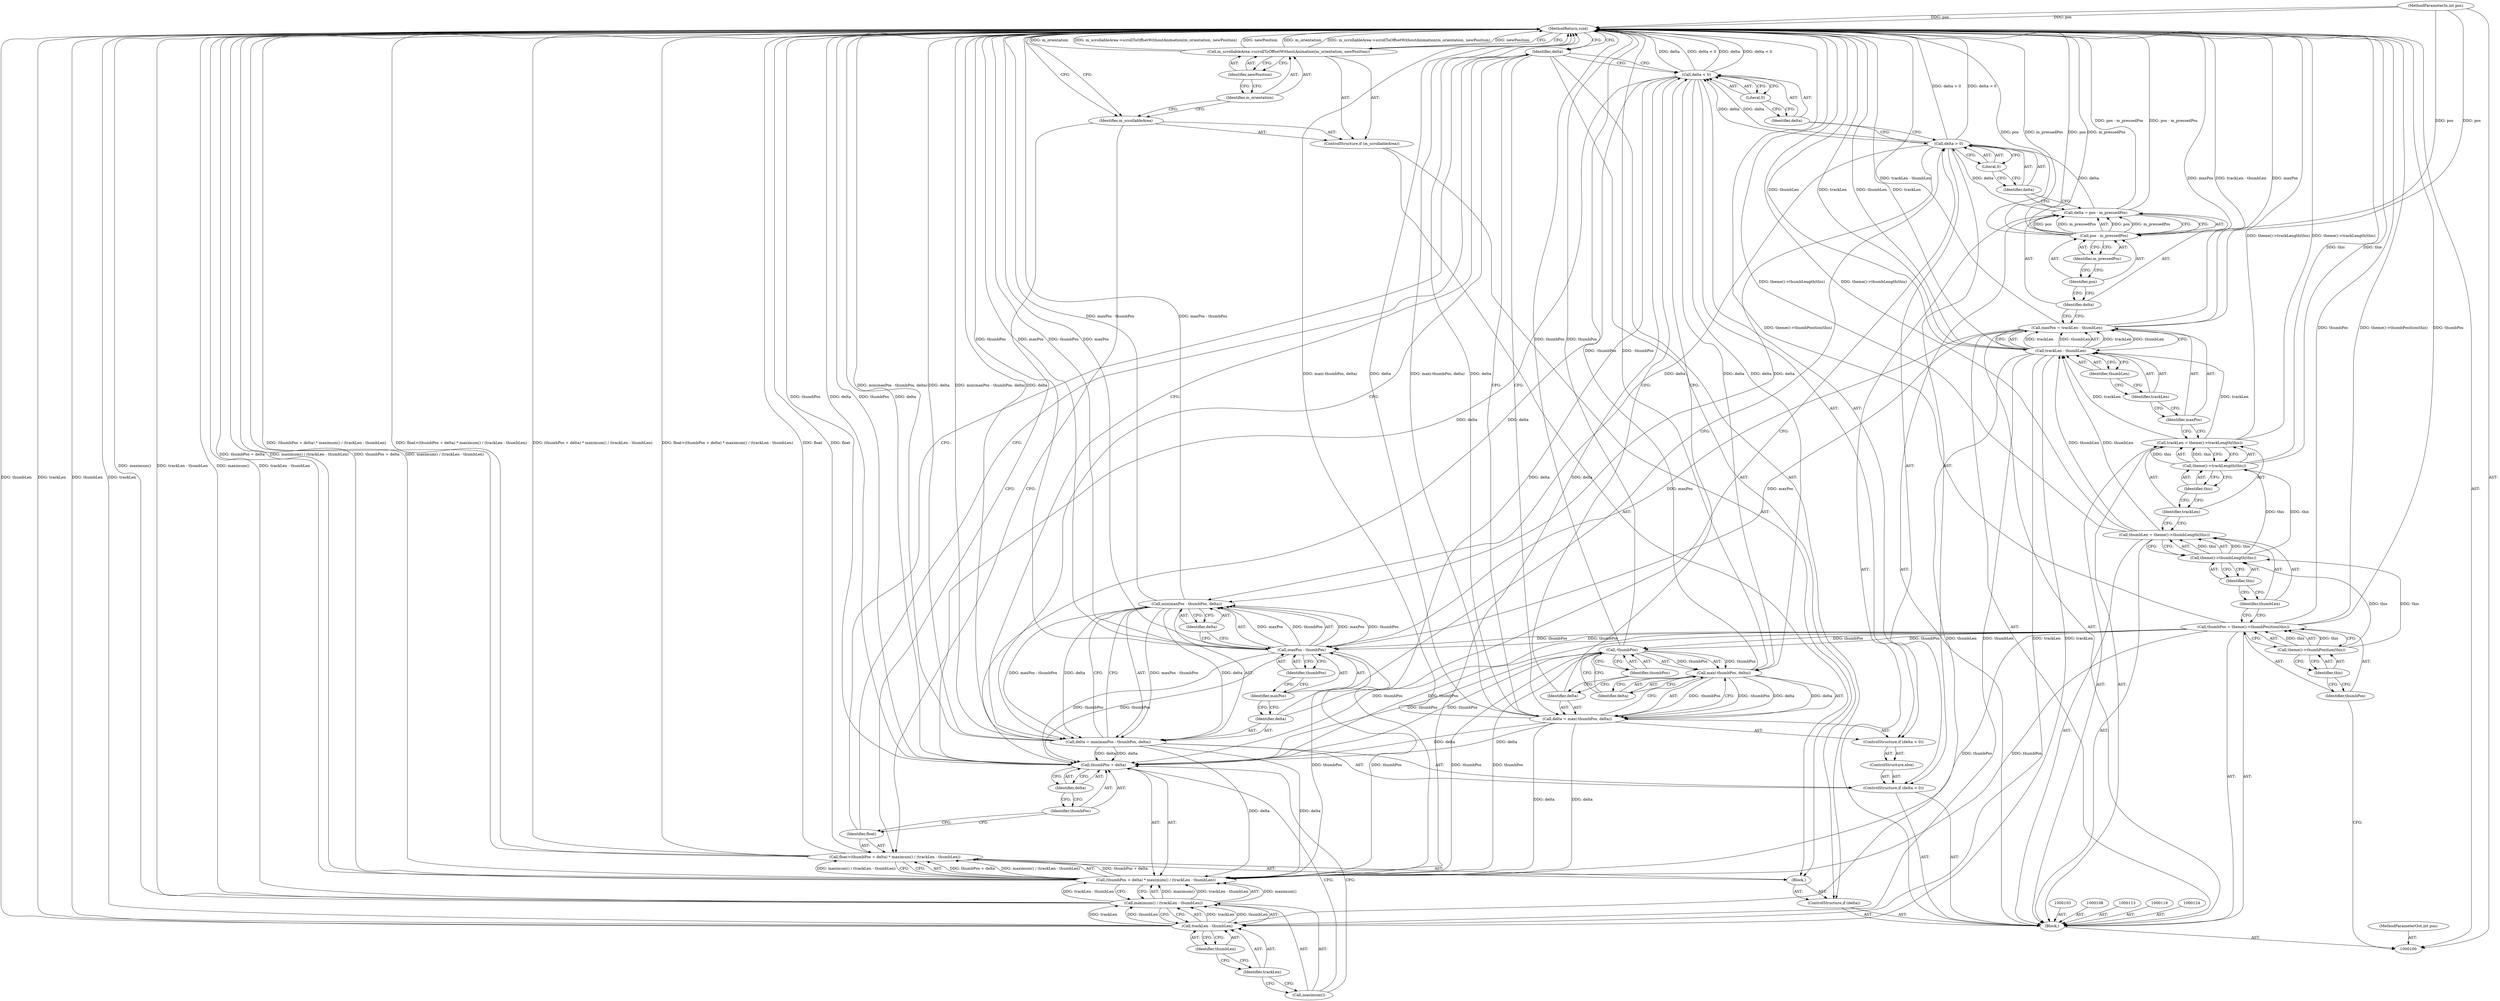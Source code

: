 digraph "0_Chrome_294474c162b13937a6474955c6594b3657379c1e_1" {
"1000171" [label="(MethodReturn,void)"];
"1000101" [label="(MethodParameterIn,int pos)"];
"1000245" [label="(MethodParameterOut,int pos)"];
"1000143" [label="(Call,delta < 0)"];
"1000144" [label="(Identifier,delta)"];
"1000145" [label="(Literal,0)"];
"1000141" [label="(ControlStructure,else)"];
"1000142" [label="(ControlStructure,if (delta < 0))"];
"1000148" [label="(Call,max(-thumbPos, delta))"];
"1000149" [label="(Call,-thumbPos)"];
"1000150" [label="(Identifier,thumbPos)"];
"1000151" [label="(Identifier,delta)"];
"1000146" [label="(Call,delta = max(-thumbPos, delta))"];
"1000147" [label="(Identifier,delta)"];
"1000154" [label="(Block,)"];
"1000152" [label="(ControlStructure,if (delta))"];
"1000153" [label="(Identifier,delta)"];
"1000155" [label="(Call,float>(thumbPos + delta) * maximum() / (trackLen - thumbLen))"];
"1000156" [label="(Identifier,float)"];
"1000157" [label="(Call,(thumbPos + delta) * maximum() / (trackLen - thumbLen))"];
"1000158" [label="(Call,thumbPos + delta)"];
"1000159" [label="(Identifier,thumbPos)"];
"1000160" [label="(Identifier,delta)"];
"1000161" [label="(Call,maximum() / (trackLen - thumbLen))"];
"1000162" [label="(Call,maximum())"];
"1000163" [label="(Call,trackLen - thumbLen)"];
"1000164" [label="(Identifier,trackLen)"];
"1000165" [label="(Identifier,thumbLen)"];
"1000167" [label="(Identifier,m_scrollableArea)"];
"1000166" [label="(ControlStructure,if (m_scrollableArea))"];
"1000168" [label="(Call,m_scrollableArea->scrollToOffsetWithoutAnimation(m_orientation, newPosition))"];
"1000169" [label="(Identifier,m_orientation)"];
"1000170" [label="(Identifier,newPosition)"];
"1000102" [label="(Block,)"];
"1000106" [label="(Call,theme()->thumbPosition(this))"];
"1000107" [label="(Identifier,this)"];
"1000104" [label="(Call,thumbPos = theme()->thumbPosition(this))"];
"1000105" [label="(Identifier,thumbPos)"];
"1000111" [label="(Call,theme()->thumbLength(this))"];
"1000112" [label="(Identifier,this)"];
"1000109" [label="(Call,thumbLen = theme()->thumbLength(this))"];
"1000110" [label="(Identifier,thumbLen)"];
"1000116" [label="(Call,theme()->trackLength(this))"];
"1000117" [label="(Identifier,this)"];
"1000114" [label="(Call,trackLen = theme()->trackLength(this))"];
"1000115" [label="(Identifier,trackLen)"];
"1000121" [label="(Call,trackLen - thumbLen)"];
"1000122" [label="(Identifier,trackLen)"];
"1000123" [label="(Identifier,thumbLen)"];
"1000119" [label="(Call,maxPos = trackLen - thumbLen)"];
"1000120" [label="(Identifier,maxPos)"];
"1000127" [label="(Call,pos - m_pressedPos)"];
"1000128" [label="(Identifier,pos)"];
"1000129" [label="(Identifier,m_pressedPos)"];
"1000125" [label="(Call,delta = pos - m_pressedPos)"];
"1000126" [label="(Identifier,delta)"];
"1000133" [label="(Literal,0)"];
"1000130" [label="(ControlStructure,if (delta > 0))"];
"1000131" [label="(Call,delta > 0)"];
"1000132" [label="(Identifier,delta)"];
"1000136" [label="(Call,min(maxPos - thumbPos, delta))"];
"1000137" [label="(Call,maxPos - thumbPos)"];
"1000138" [label="(Identifier,maxPos)"];
"1000139" [label="(Identifier,thumbPos)"];
"1000140" [label="(Identifier,delta)"];
"1000134" [label="(Call,delta = min(maxPos - thumbPos, delta))"];
"1000135" [label="(Identifier,delta)"];
"1000171" -> "1000100"  [label="AST: "];
"1000171" -> "1000168"  [label="CFG: "];
"1000171" -> "1000167"  [label="CFG: "];
"1000171" -> "1000153"  [label="CFG: "];
"1000168" -> "1000171"  [label="DDG: m_orientation"];
"1000168" -> "1000171"  [label="DDG: m_scrollableArea->scrollToOffsetWithoutAnimation(m_orientation, newPosition)"];
"1000168" -> "1000171"  [label="DDG: newPosition"];
"1000155" -> "1000171"  [label="DDG: (thumbPos + delta) * maximum() / (trackLen - thumbLen)"];
"1000155" -> "1000171"  [label="DDG: float>(thumbPos + delta) * maximum() / (trackLen - thumbLen)"];
"1000155" -> "1000171"  [label="DDG: float"];
"1000104" -> "1000171"  [label="DDG: thumbPos"];
"1000104" -> "1000171"  [label="DDG: theme()->thumbPosition(this)"];
"1000119" -> "1000171"  [label="DDG: trackLen - thumbLen"];
"1000119" -> "1000171"  [label="DDG: maxPos"];
"1000125" -> "1000171"  [label="DDG: pos - m_pressedPos"];
"1000158" -> "1000171"  [label="DDG: thumbPos"];
"1000158" -> "1000171"  [label="DDG: delta"];
"1000116" -> "1000171"  [label="DDG: this"];
"1000163" -> "1000171"  [label="DDG: trackLen"];
"1000163" -> "1000171"  [label="DDG: thumbLen"];
"1000121" -> "1000171"  [label="DDG: thumbLen"];
"1000121" -> "1000171"  [label="DDG: trackLen"];
"1000137" -> "1000171"  [label="DDG: thumbPos"];
"1000137" -> "1000171"  [label="DDG: maxPos"];
"1000127" -> "1000171"  [label="DDG: m_pressedPos"];
"1000127" -> "1000171"  [label="DDG: pos"];
"1000157" -> "1000171"  [label="DDG: thumbPos + delta"];
"1000157" -> "1000171"  [label="DDG: maximum() / (trackLen - thumbLen)"];
"1000143" -> "1000171"  [label="DDG: delta"];
"1000143" -> "1000171"  [label="DDG: delta < 0"];
"1000148" -> "1000171"  [label="DDG: -thumbPos"];
"1000146" -> "1000171"  [label="DDG: max(-thumbPos, delta)"];
"1000146" -> "1000171"  [label="DDG: delta"];
"1000134" -> "1000171"  [label="DDG: delta"];
"1000134" -> "1000171"  [label="DDG: min(maxPos - thumbPos, delta)"];
"1000101" -> "1000171"  [label="DDG: pos"];
"1000149" -> "1000171"  [label="DDG: thumbPos"];
"1000161" -> "1000171"  [label="DDG: trackLen - thumbLen"];
"1000161" -> "1000171"  [label="DDG: maximum()"];
"1000114" -> "1000171"  [label="DDG: theme()->trackLength(this)"];
"1000109" -> "1000171"  [label="DDG: theme()->thumbLength(this)"];
"1000136" -> "1000171"  [label="DDG: maxPos - thumbPos"];
"1000131" -> "1000171"  [label="DDG: delta > 0"];
"1000101" -> "1000100"  [label="AST: "];
"1000101" -> "1000171"  [label="DDG: pos"];
"1000101" -> "1000127"  [label="DDG: pos"];
"1000245" -> "1000100"  [label="AST: "];
"1000143" -> "1000142"  [label="AST: "];
"1000143" -> "1000145"  [label="CFG: "];
"1000144" -> "1000143"  [label="AST: "];
"1000145" -> "1000143"  [label="AST: "];
"1000147" -> "1000143"  [label="CFG: "];
"1000153" -> "1000143"  [label="CFG: "];
"1000143" -> "1000171"  [label="DDG: delta"];
"1000143" -> "1000171"  [label="DDG: delta < 0"];
"1000131" -> "1000143"  [label="DDG: delta"];
"1000143" -> "1000148"  [label="DDG: delta"];
"1000143" -> "1000157"  [label="DDG: delta"];
"1000143" -> "1000158"  [label="DDG: delta"];
"1000144" -> "1000143"  [label="AST: "];
"1000144" -> "1000131"  [label="CFG: "];
"1000145" -> "1000144"  [label="CFG: "];
"1000145" -> "1000143"  [label="AST: "];
"1000145" -> "1000144"  [label="CFG: "];
"1000143" -> "1000145"  [label="CFG: "];
"1000141" -> "1000130"  [label="AST: "];
"1000142" -> "1000141"  [label="AST: "];
"1000142" -> "1000141"  [label="AST: "];
"1000143" -> "1000142"  [label="AST: "];
"1000146" -> "1000142"  [label="AST: "];
"1000148" -> "1000146"  [label="AST: "];
"1000148" -> "1000151"  [label="CFG: "];
"1000149" -> "1000148"  [label="AST: "];
"1000151" -> "1000148"  [label="AST: "];
"1000146" -> "1000148"  [label="CFG: "];
"1000148" -> "1000171"  [label="DDG: -thumbPos"];
"1000148" -> "1000146"  [label="DDG: -thumbPos"];
"1000148" -> "1000146"  [label="DDG: delta"];
"1000149" -> "1000148"  [label="DDG: thumbPos"];
"1000143" -> "1000148"  [label="DDG: delta"];
"1000149" -> "1000148"  [label="AST: "];
"1000149" -> "1000150"  [label="CFG: "];
"1000150" -> "1000149"  [label="AST: "];
"1000151" -> "1000149"  [label="CFG: "];
"1000149" -> "1000171"  [label="DDG: thumbPos"];
"1000149" -> "1000148"  [label="DDG: thumbPos"];
"1000104" -> "1000149"  [label="DDG: thumbPos"];
"1000149" -> "1000157"  [label="DDG: thumbPos"];
"1000149" -> "1000158"  [label="DDG: thumbPos"];
"1000150" -> "1000149"  [label="AST: "];
"1000150" -> "1000147"  [label="CFG: "];
"1000149" -> "1000150"  [label="CFG: "];
"1000151" -> "1000148"  [label="AST: "];
"1000151" -> "1000149"  [label="CFG: "];
"1000148" -> "1000151"  [label="CFG: "];
"1000146" -> "1000142"  [label="AST: "];
"1000146" -> "1000148"  [label="CFG: "];
"1000147" -> "1000146"  [label="AST: "];
"1000148" -> "1000146"  [label="AST: "];
"1000153" -> "1000146"  [label="CFG: "];
"1000146" -> "1000171"  [label="DDG: max(-thumbPos, delta)"];
"1000146" -> "1000171"  [label="DDG: delta"];
"1000148" -> "1000146"  [label="DDG: -thumbPos"];
"1000148" -> "1000146"  [label="DDG: delta"];
"1000146" -> "1000157"  [label="DDG: delta"];
"1000146" -> "1000158"  [label="DDG: delta"];
"1000147" -> "1000146"  [label="AST: "];
"1000147" -> "1000143"  [label="CFG: "];
"1000150" -> "1000147"  [label="CFG: "];
"1000154" -> "1000152"  [label="AST: "];
"1000155" -> "1000154"  [label="AST: "];
"1000166" -> "1000154"  [label="AST: "];
"1000152" -> "1000102"  [label="AST: "];
"1000153" -> "1000152"  [label="AST: "];
"1000154" -> "1000152"  [label="AST: "];
"1000153" -> "1000152"  [label="AST: "];
"1000153" -> "1000134"  [label="CFG: "];
"1000153" -> "1000146"  [label="CFG: "];
"1000153" -> "1000143"  [label="CFG: "];
"1000156" -> "1000153"  [label="CFG: "];
"1000171" -> "1000153"  [label="CFG: "];
"1000155" -> "1000154"  [label="AST: "];
"1000155" -> "1000157"  [label="CFG: "];
"1000156" -> "1000155"  [label="AST: "];
"1000157" -> "1000155"  [label="AST: "];
"1000167" -> "1000155"  [label="CFG: "];
"1000155" -> "1000171"  [label="DDG: (thumbPos + delta) * maximum() / (trackLen - thumbLen)"];
"1000155" -> "1000171"  [label="DDG: float>(thumbPos + delta) * maximum() / (trackLen - thumbLen)"];
"1000155" -> "1000171"  [label="DDG: float"];
"1000157" -> "1000155"  [label="DDG: thumbPos + delta"];
"1000157" -> "1000155"  [label="DDG: maximum() / (trackLen - thumbLen)"];
"1000156" -> "1000155"  [label="AST: "];
"1000156" -> "1000153"  [label="CFG: "];
"1000159" -> "1000156"  [label="CFG: "];
"1000157" -> "1000155"  [label="AST: "];
"1000157" -> "1000161"  [label="CFG: "];
"1000158" -> "1000157"  [label="AST: "];
"1000161" -> "1000157"  [label="AST: "];
"1000155" -> "1000157"  [label="CFG: "];
"1000157" -> "1000171"  [label="DDG: thumbPos + delta"];
"1000157" -> "1000171"  [label="DDG: maximum() / (trackLen - thumbLen)"];
"1000157" -> "1000155"  [label="DDG: thumbPos + delta"];
"1000157" -> "1000155"  [label="DDG: maximum() / (trackLen - thumbLen)"];
"1000104" -> "1000157"  [label="DDG: thumbPos"];
"1000137" -> "1000157"  [label="DDG: thumbPos"];
"1000149" -> "1000157"  [label="DDG: thumbPos"];
"1000143" -> "1000157"  [label="DDG: delta"];
"1000134" -> "1000157"  [label="DDG: delta"];
"1000146" -> "1000157"  [label="DDG: delta"];
"1000161" -> "1000157"  [label="DDG: maximum()"];
"1000161" -> "1000157"  [label="DDG: trackLen - thumbLen"];
"1000158" -> "1000157"  [label="AST: "];
"1000158" -> "1000160"  [label="CFG: "];
"1000159" -> "1000158"  [label="AST: "];
"1000160" -> "1000158"  [label="AST: "];
"1000162" -> "1000158"  [label="CFG: "];
"1000158" -> "1000171"  [label="DDG: thumbPos"];
"1000158" -> "1000171"  [label="DDG: delta"];
"1000104" -> "1000158"  [label="DDG: thumbPos"];
"1000137" -> "1000158"  [label="DDG: thumbPos"];
"1000149" -> "1000158"  [label="DDG: thumbPos"];
"1000143" -> "1000158"  [label="DDG: delta"];
"1000134" -> "1000158"  [label="DDG: delta"];
"1000146" -> "1000158"  [label="DDG: delta"];
"1000159" -> "1000158"  [label="AST: "];
"1000159" -> "1000156"  [label="CFG: "];
"1000160" -> "1000159"  [label="CFG: "];
"1000160" -> "1000158"  [label="AST: "];
"1000160" -> "1000159"  [label="CFG: "];
"1000158" -> "1000160"  [label="CFG: "];
"1000161" -> "1000157"  [label="AST: "];
"1000161" -> "1000163"  [label="CFG: "];
"1000162" -> "1000161"  [label="AST: "];
"1000163" -> "1000161"  [label="AST: "];
"1000157" -> "1000161"  [label="CFG: "];
"1000161" -> "1000171"  [label="DDG: trackLen - thumbLen"];
"1000161" -> "1000171"  [label="DDG: maximum()"];
"1000161" -> "1000157"  [label="DDG: maximum()"];
"1000161" -> "1000157"  [label="DDG: trackLen - thumbLen"];
"1000163" -> "1000161"  [label="DDG: trackLen"];
"1000163" -> "1000161"  [label="DDG: thumbLen"];
"1000162" -> "1000161"  [label="AST: "];
"1000162" -> "1000158"  [label="CFG: "];
"1000164" -> "1000162"  [label="CFG: "];
"1000163" -> "1000161"  [label="AST: "];
"1000163" -> "1000165"  [label="CFG: "];
"1000164" -> "1000163"  [label="AST: "];
"1000165" -> "1000163"  [label="AST: "];
"1000161" -> "1000163"  [label="CFG: "];
"1000163" -> "1000171"  [label="DDG: trackLen"];
"1000163" -> "1000171"  [label="DDG: thumbLen"];
"1000163" -> "1000161"  [label="DDG: trackLen"];
"1000163" -> "1000161"  [label="DDG: thumbLen"];
"1000121" -> "1000163"  [label="DDG: trackLen"];
"1000121" -> "1000163"  [label="DDG: thumbLen"];
"1000164" -> "1000163"  [label="AST: "];
"1000164" -> "1000162"  [label="CFG: "];
"1000165" -> "1000164"  [label="CFG: "];
"1000165" -> "1000163"  [label="AST: "];
"1000165" -> "1000164"  [label="CFG: "];
"1000163" -> "1000165"  [label="CFG: "];
"1000167" -> "1000166"  [label="AST: "];
"1000167" -> "1000155"  [label="CFG: "];
"1000169" -> "1000167"  [label="CFG: "];
"1000171" -> "1000167"  [label="CFG: "];
"1000166" -> "1000154"  [label="AST: "];
"1000167" -> "1000166"  [label="AST: "];
"1000168" -> "1000166"  [label="AST: "];
"1000168" -> "1000166"  [label="AST: "];
"1000168" -> "1000170"  [label="CFG: "];
"1000169" -> "1000168"  [label="AST: "];
"1000170" -> "1000168"  [label="AST: "];
"1000171" -> "1000168"  [label="CFG: "];
"1000168" -> "1000171"  [label="DDG: m_orientation"];
"1000168" -> "1000171"  [label="DDG: m_scrollableArea->scrollToOffsetWithoutAnimation(m_orientation, newPosition)"];
"1000168" -> "1000171"  [label="DDG: newPosition"];
"1000169" -> "1000168"  [label="AST: "];
"1000169" -> "1000167"  [label="CFG: "];
"1000170" -> "1000169"  [label="CFG: "];
"1000170" -> "1000168"  [label="AST: "];
"1000170" -> "1000169"  [label="CFG: "];
"1000168" -> "1000170"  [label="CFG: "];
"1000102" -> "1000100"  [label="AST: "];
"1000103" -> "1000102"  [label="AST: "];
"1000104" -> "1000102"  [label="AST: "];
"1000108" -> "1000102"  [label="AST: "];
"1000109" -> "1000102"  [label="AST: "];
"1000113" -> "1000102"  [label="AST: "];
"1000114" -> "1000102"  [label="AST: "];
"1000118" -> "1000102"  [label="AST: "];
"1000119" -> "1000102"  [label="AST: "];
"1000124" -> "1000102"  [label="AST: "];
"1000125" -> "1000102"  [label="AST: "];
"1000130" -> "1000102"  [label="AST: "];
"1000152" -> "1000102"  [label="AST: "];
"1000106" -> "1000104"  [label="AST: "];
"1000106" -> "1000107"  [label="CFG: "];
"1000107" -> "1000106"  [label="AST: "];
"1000104" -> "1000106"  [label="CFG: "];
"1000106" -> "1000104"  [label="DDG: this"];
"1000106" -> "1000111"  [label="DDG: this"];
"1000107" -> "1000106"  [label="AST: "];
"1000107" -> "1000105"  [label="CFG: "];
"1000106" -> "1000107"  [label="CFG: "];
"1000104" -> "1000102"  [label="AST: "];
"1000104" -> "1000106"  [label="CFG: "];
"1000105" -> "1000104"  [label="AST: "];
"1000106" -> "1000104"  [label="AST: "];
"1000110" -> "1000104"  [label="CFG: "];
"1000104" -> "1000171"  [label="DDG: thumbPos"];
"1000104" -> "1000171"  [label="DDG: theme()->thumbPosition(this)"];
"1000106" -> "1000104"  [label="DDG: this"];
"1000104" -> "1000137"  [label="DDG: thumbPos"];
"1000104" -> "1000149"  [label="DDG: thumbPos"];
"1000104" -> "1000157"  [label="DDG: thumbPos"];
"1000104" -> "1000158"  [label="DDG: thumbPos"];
"1000105" -> "1000104"  [label="AST: "];
"1000105" -> "1000100"  [label="CFG: "];
"1000107" -> "1000105"  [label="CFG: "];
"1000111" -> "1000109"  [label="AST: "];
"1000111" -> "1000112"  [label="CFG: "];
"1000112" -> "1000111"  [label="AST: "];
"1000109" -> "1000111"  [label="CFG: "];
"1000111" -> "1000109"  [label="DDG: this"];
"1000106" -> "1000111"  [label="DDG: this"];
"1000111" -> "1000116"  [label="DDG: this"];
"1000112" -> "1000111"  [label="AST: "];
"1000112" -> "1000110"  [label="CFG: "];
"1000111" -> "1000112"  [label="CFG: "];
"1000109" -> "1000102"  [label="AST: "];
"1000109" -> "1000111"  [label="CFG: "];
"1000110" -> "1000109"  [label="AST: "];
"1000111" -> "1000109"  [label="AST: "];
"1000115" -> "1000109"  [label="CFG: "];
"1000109" -> "1000171"  [label="DDG: theme()->thumbLength(this)"];
"1000111" -> "1000109"  [label="DDG: this"];
"1000109" -> "1000121"  [label="DDG: thumbLen"];
"1000110" -> "1000109"  [label="AST: "];
"1000110" -> "1000104"  [label="CFG: "];
"1000112" -> "1000110"  [label="CFG: "];
"1000116" -> "1000114"  [label="AST: "];
"1000116" -> "1000117"  [label="CFG: "];
"1000117" -> "1000116"  [label="AST: "];
"1000114" -> "1000116"  [label="CFG: "];
"1000116" -> "1000171"  [label="DDG: this"];
"1000116" -> "1000114"  [label="DDG: this"];
"1000111" -> "1000116"  [label="DDG: this"];
"1000117" -> "1000116"  [label="AST: "];
"1000117" -> "1000115"  [label="CFG: "];
"1000116" -> "1000117"  [label="CFG: "];
"1000114" -> "1000102"  [label="AST: "];
"1000114" -> "1000116"  [label="CFG: "];
"1000115" -> "1000114"  [label="AST: "];
"1000116" -> "1000114"  [label="AST: "];
"1000120" -> "1000114"  [label="CFG: "];
"1000114" -> "1000171"  [label="DDG: theme()->trackLength(this)"];
"1000116" -> "1000114"  [label="DDG: this"];
"1000114" -> "1000121"  [label="DDG: trackLen"];
"1000115" -> "1000114"  [label="AST: "];
"1000115" -> "1000109"  [label="CFG: "];
"1000117" -> "1000115"  [label="CFG: "];
"1000121" -> "1000119"  [label="AST: "];
"1000121" -> "1000123"  [label="CFG: "];
"1000122" -> "1000121"  [label="AST: "];
"1000123" -> "1000121"  [label="AST: "];
"1000119" -> "1000121"  [label="CFG: "];
"1000121" -> "1000171"  [label="DDG: thumbLen"];
"1000121" -> "1000171"  [label="DDG: trackLen"];
"1000121" -> "1000119"  [label="DDG: trackLen"];
"1000121" -> "1000119"  [label="DDG: thumbLen"];
"1000114" -> "1000121"  [label="DDG: trackLen"];
"1000109" -> "1000121"  [label="DDG: thumbLen"];
"1000121" -> "1000163"  [label="DDG: trackLen"];
"1000121" -> "1000163"  [label="DDG: thumbLen"];
"1000122" -> "1000121"  [label="AST: "];
"1000122" -> "1000120"  [label="CFG: "];
"1000123" -> "1000122"  [label="CFG: "];
"1000123" -> "1000121"  [label="AST: "];
"1000123" -> "1000122"  [label="CFG: "];
"1000121" -> "1000123"  [label="CFG: "];
"1000119" -> "1000102"  [label="AST: "];
"1000119" -> "1000121"  [label="CFG: "];
"1000120" -> "1000119"  [label="AST: "];
"1000121" -> "1000119"  [label="AST: "];
"1000126" -> "1000119"  [label="CFG: "];
"1000119" -> "1000171"  [label="DDG: trackLen - thumbLen"];
"1000119" -> "1000171"  [label="DDG: maxPos"];
"1000121" -> "1000119"  [label="DDG: trackLen"];
"1000121" -> "1000119"  [label="DDG: thumbLen"];
"1000119" -> "1000137"  [label="DDG: maxPos"];
"1000120" -> "1000119"  [label="AST: "];
"1000120" -> "1000114"  [label="CFG: "];
"1000122" -> "1000120"  [label="CFG: "];
"1000127" -> "1000125"  [label="AST: "];
"1000127" -> "1000129"  [label="CFG: "];
"1000128" -> "1000127"  [label="AST: "];
"1000129" -> "1000127"  [label="AST: "];
"1000125" -> "1000127"  [label="CFG: "];
"1000127" -> "1000171"  [label="DDG: m_pressedPos"];
"1000127" -> "1000171"  [label="DDG: pos"];
"1000127" -> "1000125"  [label="DDG: pos"];
"1000127" -> "1000125"  [label="DDG: m_pressedPos"];
"1000101" -> "1000127"  [label="DDG: pos"];
"1000128" -> "1000127"  [label="AST: "];
"1000128" -> "1000126"  [label="CFG: "];
"1000129" -> "1000128"  [label="CFG: "];
"1000129" -> "1000127"  [label="AST: "];
"1000129" -> "1000128"  [label="CFG: "];
"1000127" -> "1000129"  [label="CFG: "];
"1000125" -> "1000102"  [label="AST: "];
"1000125" -> "1000127"  [label="CFG: "];
"1000126" -> "1000125"  [label="AST: "];
"1000127" -> "1000125"  [label="AST: "];
"1000132" -> "1000125"  [label="CFG: "];
"1000125" -> "1000171"  [label="DDG: pos - m_pressedPos"];
"1000127" -> "1000125"  [label="DDG: pos"];
"1000127" -> "1000125"  [label="DDG: m_pressedPos"];
"1000125" -> "1000131"  [label="DDG: delta"];
"1000126" -> "1000125"  [label="AST: "];
"1000126" -> "1000119"  [label="CFG: "];
"1000128" -> "1000126"  [label="CFG: "];
"1000133" -> "1000131"  [label="AST: "];
"1000133" -> "1000132"  [label="CFG: "];
"1000131" -> "1000133"  [label="CFG: "];
"1000130" -> "1000102"  [label="AST: "];
"1000131" -> "1000130"  [label="AST: "];
"1000134" -> "1000130"  [label="AST: "];
"1000141" -> "1000130"  [label="AST: "];
"1000131" -> "1000130"  [label="AST: "];
"1000131" -> "1000133"  [label="CFG: "];
"1000132" -> "1000131"  [label="AST: "];
"1000133" -> "1000131"  [label="AST: "];
"1000135" -> "1000131"  [label="CFG: "];
"1000144" -> "1000131"  [label="CFG: "];
"1000131" -> "1000171"  [label="DDG: delta > 0"];
"1000125" -> "1000131"  [label="DDG: delta"];
"1000131" -> "1000136"  [label="DDG: delta"];
"1000131" -> "1000143"  [label="DDG: delta"];
"1000132" -> "1000131"  [label="AST: "];
"1000132" -> "1000125"  [label="CFG: "];
"1000133" -> "1000132"  [label="CFG: "];
"1000136" -> "1000134"  [label="AST: "];
"1000136" -> "1000140"  [label="CFG: "];
"1000137" -> "1000136"  [label="AST: "];
"1000140" -> "1000136"  [label="AST: "];
"1000134" -> "1000136"  [label="CFG: "];
"1000136" -> "1000171"  [label="DDG: maxPos - thumbPos"];
"1000136" -> "1000134"  [label="DDG: maxPos - thumbPos"];
"1000136" -> "1000134"  [label="DDG: delta"];
"1000137" -> "1000136"  [label="DDG: maxPos"];
"1000137" -> "1000136"  [label="DDG: thumbPos"];
"1000131" -> "1000136"  [label="DDG: delta"];
"1000137" -> "1000136"  [label="AST: "];
"1000137" -> "1000139"  [label="CFG: "];
"1000138" -> "1000137"  [label="AST: "];
"1000139" -> "1000137"  [label="AST: "];
"1000140" -> "1000137"  [label="CFG: "];
"1000137" -> "1000171"  [label="DDG: thumbPos"];
"1000137" -> "1000171"  [label="DDG: maxPos"];
"1000137" -> "1000136"  [label="DDG: maxPos"];
"1000137" -> "1000136"  [label="DDG: thumbPos"];
"1000119" -> "1000137"  [label="DDG: maxPos"];
"1000104" -> "1000137"  [label="DDG: thumbPos"];
"1000137" -> "1000157"  [label="DDG: thumbPos"];
"1000137" -> "1000158"  [label="DDG: thumbPos"];
"1000138" -> "1000137"  [label="AST: "];
"1000138" -> "1000135"  [label="CFG: "];
"1000139" -> "1000138"  [label="CFG: "];
"1000139" -> "1000137"  [label="AST: "];
"1000139" -> "1000138"  [label="CFG: "];
"1000137" -> "1000139"  [label="CFG: "];
"1000140" -> "1000136"  [label="AST: "];
"1000140" -> "1000137"  [label="CFG: "];
"1000136" -> "1000140"  [label="CFG: "];
"1000134" -> "1000130"  [label="AST: "];
"1000134" -> "1000136"  [label="CFG: "];
"1000135" -> "1000134"  [label="AST: "];
"1000136" -> "1000134"  [label="AST: "];
"1000153" -> "1000134"  [label="CFG: "];
"1000134" -> "1000171"  [label="DDG: delta"];
"1000134" -> "1000171"  [label="DDG: min(maxPos - thumbPos, delta)"];
"1000136" -> "1000134"  [label="DDG: maxPos - thumbPos"];
"1000136" -> "1000134"  [label="DDG: delta"];
"1000134" -> "1000157"  [label="DDG: delta"];
"1000134" -> "1000158"  [label="DDG: delta"];
"1000135" -> "1000134"  [label="AST: "];
"1000135" -> "1000131"  [label="CFG: "];
"1000138" -> "1000135"  [label="CFG: "];
}
